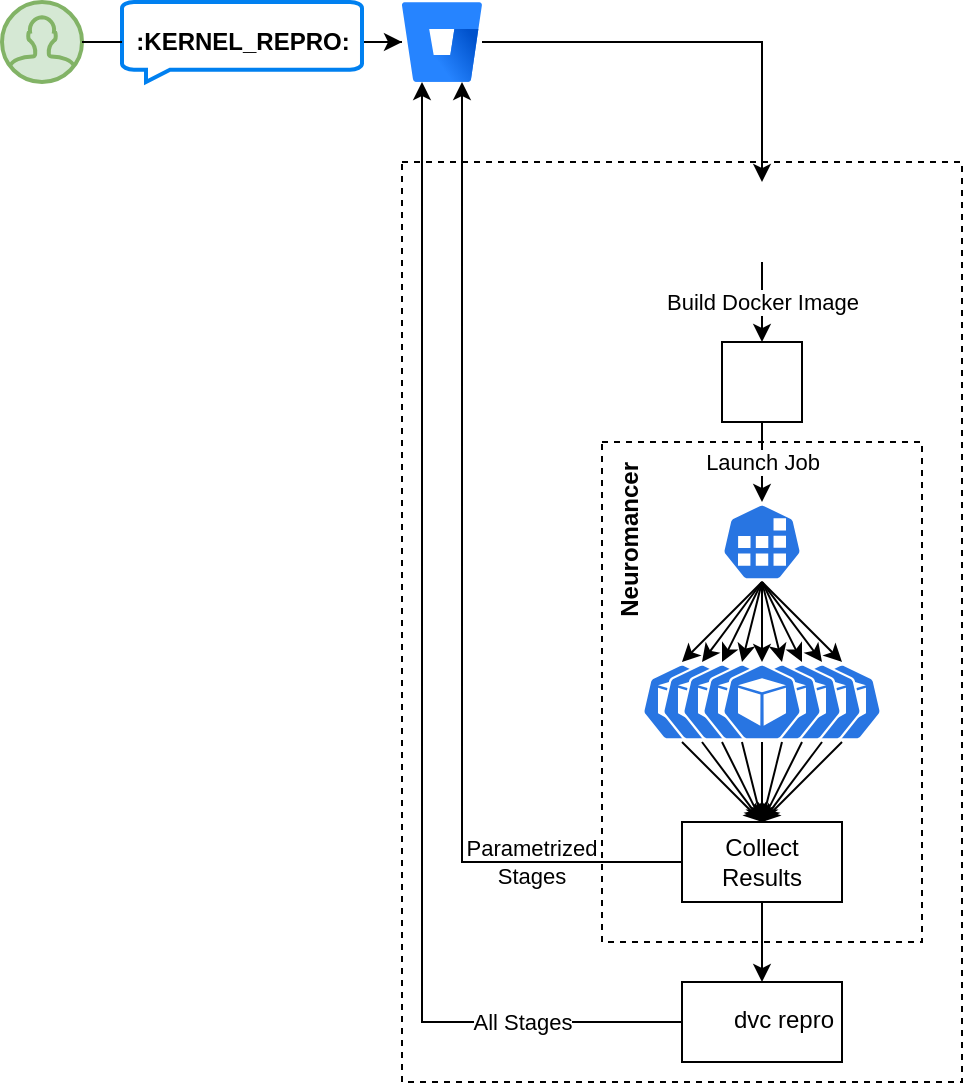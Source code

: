 <mxfile version="20.0.1" type="device"><diagram id="J_ZgjvcTm4TyHXBXZypK" name="Page-1"><mxGraphModel dx="2942" dy="1148" grid="1" gridSize="10" guides="1" tooltips="1" connect="1" arrows="1" fold="1" page="1" pageScale="1" pageWidth="850" pageHeight="1100" math="0" shadow="0"><root><mxCell id="0"/><mxCell id="1" parent="0"/><mxCell id="NNHLs5dYla6-VTbmi85N-1" value="" style="rounded=0;whiteSpace=wrap;html=1;dashed=1;" vertex="1" parent="1"><mxGeometry x="240" y="120" width="280" height="460" as="geometry"/></mxCell><mxCell id="NNHLs5dYla6-VTbmi85N-67" value="Neuromancer" style="rounded=0;whiteSpace=wrap;html=1;dashed=1;verticalAlign=top;labelPosition=center;verticalLabelPosition=middle;align=right;horizontal=0;fontStyle=1;spacingRight=8;" vertex="1" parent="1"><mxGeometry x="340" y="260" width="160" height="250" as="geometry"/></mxCell><mxCell id="NNHLs5dYla6-VTbmi85N-16" style="edgeStyle=orthogonalEdgeStyle;rounded=0;orthogonalLoop=1;jettySize=auto;html=1;exitX=1;exitY=0.5;exitDx=0;exitDy=0;entryX=0.5;entryY=0;entryDx=0;entryDy=0;" edge="1" parent="1" source="NNHLs5dYla6-VTbmi85N-2" target="NNHLs5dYla6-VTbmi85N-12"><mxGeometry relative="1" as="geometry"/></mxCell><mxCell id="NNHLs5dYla6-VTbmi85N-2" value="" style="image;image=img/lib/atlassian/Bitbucket_Logo.svg;" vertex="1" parent="1"><mxGeometry x="240" y="40" width="40" height="40" as="geometry"/></mxCell><mxCell id="NNHLs5dYla6-VTbmi85N-6" value="" style="edgeStyle=orthogonalEdgeStyle;rounded=0;orthogonalLoop=1;jettySize=auto;html=1;startArrow=none;" edge="1" parent="1" source="NNHLs5dYla6-VTbmi85N-7" target="NNHLs5dYla6-VTbmi85N-2"><mxGeometry relative="1" as="geometry"/></mxCell><mxCell id="NNHLs5dYla6-VTbmi85N-4" value="" style="html=1;verticalLabelPosition=bottom;align=center;labelBackgroundColor=#ffffff;verticalAlign=top;strokeWidth=2;strokeColor=#82b366;shadow=0;dashed=0;shape=mxgraph.ios7.icons.user;fillColor=#d5e8d4;" vertex="1" parent="1"><mxGeometry x="40" y="40" width="40" height="40" as="geometry"/></mxCell><mxCell id="NNHLs5dYla6-VTbmi85N-7" value=":KERNEL_REPRO:" style="html=1;verticalLabelPosition=middle;align=center;labelBackgroundColor=#ffffff;verticalAlign=middle;strokeWidth=2;strokeColor=#0080F0;shadow=0;dashed=0;shape=mxgraph.ios7.icons.message;gradientColor=none;flipH=1;labelPosition=center;fontStyle=1" vertex="1" parent="1"><mxGeometry x="100" y="40" width="120" height="40" as="geometry"/></mxCell><mxCell id="NNHLs5dYla6-VTbmi85N-8" value="" style="edgeStyle=orthogonalEdgeStyle;rounded=0;orthogonalLoop=1;jettySize=auto;html=1;endArrow=none;" edge="1" parent="1" source="NNHLs5dYla6-VTbmi85N-4" target="NNHLs5dYla6-VTbmi85N-7"><mxGeometry relative="1" as="geometry"><mxPoint x="80" y="60" as="sourcePoint"/><mxPoint x="240" y="60" as="targetPoint"/></mxGeometry></mxCell><mxCell id="NNHLs5dYla6-VTbmi85N-9" value="" style="sketch=0;html=1;dashed=0;whitespace=wrap;fillColor=#2875E2;strokeColor=#ffffff;points=[[0.005,0.63,0],[0.1,0.2,0],[0.9,0.2,0],[0.5,0,0],[0.995,0.63,0],[0.72,0.99,0],[0.5,1,0],[0.28,0.99,0]];shape=mxgraph.kubernetes.icon;prIcon=job;aspect=fixed;" vertex="1" parent="1"><mxGeometry x="400" y="290" width="40" height="40" as="geometry"/></mxCell><mxCell id="NNHLs5dYla6-VTbmi85N-50" value="Build Docker Image" style="edgeStyle=orthogonalEdgeStyle;rounded=0;orthogonalLoop=1;jettySize=auto;html=1;" edge="1" parent="1" source="NNHLs5dYla6-VTbmi85N-12" target="NNHLs5dYla6-VTbmi85N-17"><mxGeometry relative="1" as="geometry"/></mxCell><mxCell id="NNHLs5dYla6-VTbmi85N-12" value="" style="shape=image;imageAspect=0;aspect=fixed;verticalLabelPosition=bottom;verticalAlign=top;gradientColor=none;image=https://mirror.xmission.com/jenkins/art/jenkins-logo/headshot.svg;" vertex="1" parent="1"><mxGeometry x="400" y="130" width="40" height="40" as="geometry"/></mxCell><mxCell id="NNHLs5dYla6-VTbmi85N-51" value="Launch Job" style="edgeStyle=orthogonalEdgeStyle;rounded=0;orthogonalLoop=1;jettySize=auto;html=1;" edge="1" parent="1" source="NNHLs5dYla6-VTbmi85N-17" target="NNHLs5dYla6-VTbmi85N-9"><mxGeometry relative="1" as="geometry"/></mxCell><mxCell id="NNHLs5dYla6-VTbmi85N-17" value="" style="shape=image;html=1;verticalAlign=top;verticalLabelPosition=bottom;labelBackgroundColor=#ffffff;imageAspect=0;aspect=fixed;image=https://cdn1.iconfinder.com/data/icons/social-media-2106/24/social_media_social_media_logo_docker-128.png;gradientColor=none;imageBackground=none;imageBorder=default;" vertex="1" parent="1"><mxGeometry x="400" y="210" width="40" height="40" as="geometry"/></mxCell><mxCell id="NNHLs5dYla6-VTbmi85N-40" value="" style="endArrow=classic;html=1;rounded=0;exitX=0.5;exitY=1;exitDx=0;exitDy=0;exitPerimeter=0;entryX=0.5;entryY=0;entryDx=0;entryDy=0;entryPerimeter=0;" edge="1" parent="1" source="NNHLs5dYla6-VTbmi85N-9" target="NNHLs5dYla6-VTbmi85N-28"><mxGeometry width="50" height="50" relative="1" as="geometry"><mxPoint x="255" y="560" as="sourcePoint"/><mxPoint x="305" y="510" as="targetPoint"/></mxGeometry></mxCell><mxCell id="NNHLs5dYla6-VTbmi85N-41" value="" style="endArrow=classic;html=1;rounded=0;exitX=0.5;exitY=1;exitDx=0;exitDy=0;exitPerimeter=0;entryX=0.5;entryY=0;entryDx=0;entryDy=0;entryPerimeter=0;" edge="1" parent="1" source="NNHLs5dYla6-VTbmi85N-9" target="NNHLs5dYla6-VTbmi85N-30"><mxGeometry width="50" height="50" relative="1" as="geometry"><mxPoint x="255" y="560" as="sourcePoint"/><mxPoint x="305" y="510" as="targetPoint"/></mxGeometry></mxCell><mxCell id="NNHLs5dYla6-VTbmi85N-42" value="" style="endArrow=classic;html=1;rounded=0;exitX=0.5;exitY=1;exitDx=0;exitDy=0;exitPerimeter=0;entryX=0.5;entryY=0;entryDx=0;entryDy=0;entryPerimeter=0;" edge="1" parent="1" source="NNHLs5dYla6-VTbmi85N-9" target="NNHLs5dYla6-VTbmi85N-31"><mxGeometry width="50" height="50" relative="1" as="geometry"><mxPoint x="255" y="560" as="sourcePoint"/><mxPoint x="305" y="510" as="targetPoint"/></mxGeometry></mxCell><mxCell id="NNHLs5dYla6-VTbmi85N-43" value="" style="endArrow=classic;html=1;rounded=0;exitX=0.5;exitY=1;exitDx=0;exitDy=0;exitPerimeter=0;entryX=0.5;entryY=0;entryDx=0;entryDy=0;entryPerimeter=0;" edge="1" parent="1" source="NNHLs5dYla6-VTbmi85N-9" target="NNHLs5dYla6-VTbmi85N-32"><mxGeometry width="50" height="50" relative="1" as="geometry"><mxPoint x="255" y="560" as="sourcePoint"/><mxPoint x="305" y="510" as="targetPoint"/></mxGeometry></mxCell><mxCell id="NNHLs5dYla6-VTbmi85N-44" value="" style="endArrow=classic;html=1;rounded=0;exitX=0.5;exitY=1;exitDx=0;exitDy=0;exitPerimeter=0;entryX=0.5;entryY=0;entryDx=0;entryDy=0;entryPerimeter=0;" edge="1" parent="1" source="NNHLs5dYla6-VTbmi85N-9" target="NNHLs5dYla6-VTbmi85N-33"><mxGeometry width="50" height="50" relative="1" as="geometry"><mxPoint x="255" y="560" as="sourcePoint"/><mxPoint x="305" y="510" as="targetPoint"/></mxGeometry></mxCell><mxCell id="NNHLs5dYla6-VTbmi85N-45" value="" style="endArrow=classic;html=1;rounded=0;exitX=0.5;exitY=1;exitDx=0;exitDy=0;exitPerimeter=0;entryX=0.5;entryY=0;entryDx=0;entryDy=0;entryPerimeter=0;" edge="1" parent="1" source="NNHLs5dYla6-VTbmi85N-9" target="NNHLs5dYla6-VTbmi85N-37"><mxGeometry width="50" height="50" relative="1" as="geometry"><mxPoint x="255" y="560" as="sourcePoint"/><mxPoint x="305" y="510" as="targetPoint"/></mxGeometry></mxCell><mxCell id="NNHLs5dYla6-VTbmi85N-46" value="" style="endArrow=classic;html=1;rounded=0;exitX=0.5;exitY=1;exitDx=0;exitDy=0;exitPerimeter=0;entryX=0.5;entryY=0;entryDx=0;entryDy=0;entryPerimeter=0;" edge="1" parent="1" source="NNHLs5dYla6-VTbmi85N-9" target="NNHLs5dYla6-VTbmi85N-36"><mxGeometry width="50" height="50" relative="1" as="geometry"><mxPoint x="255" y="560" as="sourcePoint"/><mxPoint x="305" y="510" as="targetPoint"/></mxGeometry></mxCell><mxCell id="NNHLs5dYla6-VTbmi85N-47" value="" style="endArrow=classic;html=1;rounded=0;exitX=0.5;exitY=1;exitDx=0;exitDy=0;exitPerimeter=0;entryX=0.5;entryY=0;entryDx=0;entryDy=0;entryPerimeter=0;" edge="1" parent="1" source="NNHLs5dYla6-VTbmi85N-9" target="NNHLs5dYla6-VTbmi85N-35"><mxGeometry width="50" height="50" relative="1" as="geometry"><mxPoint x="255" y="560" as="sourcePoint"/><mxPoint x="305" y="510" as="targetPoint"/></mxGeometry></mxCell><mxCell id="NNHLs5dYla6-VTbmi85N-49" value="" style="endArrow=classic;html=1;rounded=0;exitX=0.5;exitY=1;exitDx=0;exitDy=0;exitPerimeter=0;entryX=0.5;entryY=0;entryDx=0;entryDy=0;entryPerimeter=0;" edge="1" parent="1" source="NNHLs5dYla6-VTbmi85N-9" target="NNHLs5dYla6-VTbmi85N-34"><mxGeometry width="50" height="50" relative="1" as="geometry"><mxPoint x="255" y="560" as="sourcePoint"/><mxPoint x="305" y="510" as="targetPoint"/></mxGeometry></mxCell><mxCell id="NNHLs5dYla6-VTbmi85N-28" value="" style="sketch=0;html=1;dashed=0;whitespace=wrap;fillColor=#2875E2;strokeColor=#ffffff;points=[[0.005,0.63,0],[0.1,0.2,0],[0.9,0.2,0],[0.5,0,0],[0.995,0.63,0],[0.72,0.99,0],[0.5,1,0],[0.28,0.99,0]];shape=mxgraph.kubernetes.icon;prIcon=pod;aspect=fixed;" vertex="1" parent="1"><mxGeometry x="360" y="370" width="40" height="40" as="geometry"/></mxCell><mxCell id="NNHLs5dYla6-VTbmi85N-30" value="" style="sketch=0;html=1;dashed=0;whitespace=wrap;fillColor=#2875E2;strokeColor=#ffffff;points=[[0.005,0.63,0],[0.1,0.2,0],[0.9,0.2,0],[0.5,0,0],[0.995,0.63,0],[0.72,0.99,0],[0.5,1,0],[0.28,0.99,0]];shape=mxgraph.kubernetes.icon;prIcon=pod;aspect=fixed;" vertex="1" parent="1"><mxGeometry x="370" y="370" width="40" height="40" as="geometry"/></mxCell><mxCell id="NNHLs5dYla6-VTbmi85N-31" value="" style="sketch=0;html=1;dashed=0;whitespace=wrap;fillColor=#2875E2;strokeColor=#ffffff;points=[[0.005,0.63,0],[0.1,0.2,0],[0.9,0.2,0],[0.5,0,0],[0.995,0.63,0],[0.72,0.99,0],[0.5,1,0],[0.28,0.99,0]];shape=mxgraph.kubernetes.icon;prIcon=pod;aspect=fixed;" vertex="1" parent="1"><mxGeometry x="380" y="370" width="40" height="40" as="geometry"/></mxCell><mxCell id="NNHLs5dYla6-VTbmi85N-32" value="" style="sketch=0;html=1;dashed=0;whitespace=wrap;fillColor=#2875E2;strokeColor=#ffffff;points=[[0.005,0.63,0],[0.1,0.2,0],[0.9,0.2,0],[0.5,0,0],[0.995,0.63,0],[0.72,0.99,0],[0.5,1,0],[0.28,0.99,0]];shape=mxgraph.kubernetes.icon;prIcon=pod;aspect=fixed;" vertex="1" parent="1"><mxGeometry x="390" y="370" width="40" height="40" as="geometry"/></mxCell><mxCell id="NNHLs5dYla6-VTbmi85N-34" value="" style="sketch=0;html=1;dashed=0;whitespace=wrap;fillColor=#2875E2;strokeColor=#ffffff;points=[[0.005,0.63,0],[0.1,0.2,0],[0.9,0.2,0],[0.5,0,0],[0.995,0.63,0],[0.72,0.99,0],[0.5,1,0],[0.28,0.99,0]];shape=mxgraph.kubernetes.icon;prIcon=pod;aspect=fixed;" vertex="1" parent="1"><mxGeometry x="440" y="370" width="40" height="40" as="geometry"/></mxCell><mxCell id="NNHLs5dYla6-VTbmi85N-35" value="" style="sketch=0;html=1;dashed=0;whitespace=wrap;fillColor=#2875E2;strokeColor=#ffffff;points=[[0.005,0.63,0],[0.1,0.2,0],[0.9,0.2,0],[0.5,0,0],[0.995,0.63,0],[0.72,0.99,0],[0.5,1,0],[0.28,0.99,0]];shape=mxgraph.kubernetes.icon;prIcon=pod;aspect=fixed;" vertex="1" parent="1"><mxGeometry x="430" y="370" width="40" height="40" as="geometry"/></mxCell><mxCell id="NNHLs5dYla6-VTbmi85N-36" value="" style="sketch=0;html=1;dashed=0;whitespace=wrap;fillColor=#2875E2;strokeColor=#ffffff;points=[[0.005,0.63,0],[0.1,0.2,0],[0.9,0.2,0],[0.5,0,0],[0.995,0.63,0],[0.72,0.99,0],[0.5,1,0],[0.28,0.99,0]];shape=mxgraph.kubernetes.icon;prIcon=pod;aspect=fixed;" vertex="1" parent="1"><mxGeometry x="420" y="370" width="40" height="40" as="geometry"/></mxCell><mxCell id="NNHLs5dYla6-VTbmi85N-37" value="" style="sketch=0;html=1;dashed=0;whitespace=wrap;fillColor=#2875E2;strokeColor=#ffffff;points=[[0.005,0.63,0],[0.1,0.2,0],[0.9,0.2,0],[0.5,0,0],[0.995,0.63,0],[0.72,0.99,0],[0.5,1,0],[0.28,0.99,0]];shape=mxgraph.kubernetes.icon;prIcon=pod;aspect=fixed;" vertex="1" parent="1"><mxGeometry x="410" y="370" width="40" height="40" as="geometry"/></mxCell><mxCell id="NNHLs5dYla6-VTbmi85N-33" value="" style="sketch=0;html=1;dashed=0;whitespace=wrap;fillColor=#2875E2;strokeColor=#ffffff;points=[[0.005,0.63,0],[0.1,0.2,0],[0.9,0.2,0],[0.5,0,0],[0.995,0.63,0],[0.72,0.99,0],[0.5,1,0],[0.28,0.99,0]];shape=mxgraph.kubernetes.icon;prIcon=pod;aspect=fixed;" vertex="1" parent="1"><mxGeometry x="400" y="370" width="40" height="40" as="geometry"/></mxCell><mxCell id="NNHLs5dYla6-VTbmi85N-54" value="" style="shape=image;html=1;verticalAlign=top;verticalLabelPosition=bottom;labelBackgroundColor=#ffffff;imageAspect=0;aspect=fixed;image=https://cdn1.iconfinder.com/data/icons/social-media-2106/24/social_media_social_media_logo_docker-128.png;gradientColor=none;" vertex="1" parent="1"><mxGeometry x="410" y="380" width="20" height="20" as="geometry"/></mxCell><mxCell id="NNHLs5dYla6-VTbmi85N-69" style="edgeStyle=orthogonalEdgeStyle;rounded=0;orthogonalLoop=1;jettySize=auto;html=1;" edge="1" parent="1" source="NNHLs5dYla6-VTbmi85N-55" target="NNHLs5dYla6-VTbmi85N-68"><mxGeometry relative="1" as="geometry"/></mxCell><mxCell id="NNHLs5dYla6-VTbmi85N-70" value="" style="edgeStyle=orthogonalEdgeStyle;rounded=0;orthogonalLoop=1;jettySize=auto;html=1;entryX=0.75;entryY=1;entryDx=0;entryDy=0;labelBackgroundColor=none;" edge="1" parent="1" source="NNHLs5dYla6-VTbmi85N-55" target="NNHLs5dYla6-VTbmi85N-2"><mxGeometry x="-0.72" relative="1" as="geometry"><mxPoint as="offset"/></mxGeometry></mxCell><mxCell id="NNHLs5dYla6-VTbmi85N-55" value="&lt;div&gt;Collect&lt;/div&gt;&lt;div&gt;Results&lt;/div&gt;" style="whiteSpace=wrap;html=1;gradientColor=none;" vertex="1" parent="1"><mxGeometry x="380" y="450" width="80" height="40" as="geometry"/></mxCell><mxCell id="NNHLs5dYla6-VTbmi85N-56" value="" style="endArrow=classic;html=1;rounded=0;exitX=0.5;exitY=1;exitDx=0;exitDy=0;exitPerimeter=0;entryX=0.5;entryY=0;entryDx=0;entryDy=0;" edge="1" parent="1" source="NNHLs5dYla6-VTbmi85N-34" target="NNHLs5dYla6-VTbmi85N-55"><mxGeometry width="50" height="50" relative="1" as="geometry"><mxPoint x="600" y="490" as="sourcePoint"/><mxPoint x="650" y="440" as="targetPoint"/></mxGeometry></mxCell><mxCell id="NNHLs5dYla6-VTbmi85N-57" value="" style="endArrow=classic;html=1;rounded=0;exitX=0.5;exitY=1;exitDx=0;exitDy=0;exitPerimeter=0;entryX=0.5;entryY=0;entryDx=0;entryDy=0;" edge="1" parent="1" source="NNHLs5dYla6-VTbmi85N-28" target="NNHLs5dYla6-VTbmi85N-55"><mxGeometry width="50" height="50" relative="1" as="geometry"><mxPoint x="600" y="490" as="sourcePoint"/><mxPoint x="650" y="440" as="targetPoint"/></mxGeometry></mxCell><mxCell id="NNHLs5dYla6-VTbmi85N-58" value="" style="endArrow=classic;html=1;rounded=0;exitX=0.5;exitY=1;exitDx=0;exitDy=0;exitPerimeter=0;entryX=0.5;entryY=0;entryDx=0;entryDy=0;" edge="1" parent="1" source="NNHLs5dYla6-VTbmi85N-30" target="NNHLs5dYla6-VTbmi85N-55"><mxGeometry width="50" height="50" relative="1" as="geometry"><mxPoint x="600" y="490" as="sourcePoint"/><mxPoint x="650" y="440" as="targetPoint"/></mxGeometry></mxCell><mxCell id="NNHLs5dYla6-VTbmi85N-60" value="" style="endArrow=classic;html=1;rounded=0;exitX=0.5;exitY=1;exitDx=0;exitDy=0;exitPerimeter=0;entryX=0.5;entryY=0;entryDx=0;entryDy=0;" edge="1" parent="1" source="NNHLs5dYla6-VTbmi85N-35" target="NNHLs5dYla6-VTbmi85N-55"><mxGeometry width="50" height="50" relative="1" as="geometry"><mxPoint x="600" y="490" as="sourcePoint"/><mxPoint x="650" y="440" as="targetPoint"/></mxGeometry></mxCell><mxCell id="NNHLs5dYla6-VTbmi85N-61" value="" style="endArrow=classic;html=1;rounded=0;exitX=0.5;exitY=1;exitDx=0;exitDy=0;exitPerimeter=0;entryX=0.5;entryY=0;entryDx=0;entryDy=0;" edge="1" parent="1" source="NNHLs5dYla6-VTbmi85N-31" target="NNHLs5dYla6-VTbmi85N-55"><mxGeometry width="50" height="50" relative="1" as="geometry"><mxPoint x="600" y="490" as="sourcePoint"/><mxPoint x="650" y="440" as="targetPoint"/></mxGeometry></mxCell><mxCell id="NNHLs5dYla6-VTbmi85N-62" value="" style="endArrow=classic;html=1;rounded=0;exitX=0.5;exitY=1;exitDx=0;exitDy=0;exitPerimeter=0;entryX=0.5;entryY=0;entryDx=0;entryDy=0;" edge="1" parent="1" source="NNHLs5dYla6-VTbmi85N-36" target="NNHLs5dYla6-VTbmi85N-55"><mxGeometry width="50" height="50" relative="1" as="geometry"><mxPoint x="600" y="490" as="sourcePoint"/><mxPoint x="650" y="440" as="targetPoint"/></mxGeometry></mxCell><mxCell id="NNHLs5dYla6-VTbmi85N-63" value="" style="endArrow=classic;html=1;rounded=0;exitX=0.5;exitY=1;exitDx=0;exitDy=0;exitPerimeter=0;entryX=0.5;entryY=0;entryDx=0;entryDy=0;" edge="1" parent="1" source="NNHLs5dYla6-VTbmi85N-32" target="NNHLs5dYla6-VTbmi85N-55"><mxGeometry width="50" height="50" relative="1" as="geometry"><mxPoint x="600" y="490" as="sourcePoint"/><mxPoint x="650" y="440" as="targetPoint"/></mxGeometry></mxCell><mxCell id="NNHLs5dYla6-VTbmi85N-64" value="" style="endArrow=classic;html=1;rounded=0;exitX=0.5;exitY=1;exitDx=0;exitDy=0;exitPerimeter=0;entryX=0.5;entryY=0;entryDx=0;entryDy=0;" edge="1" parent="1" source="NNHLs5dYla6-VTbmi85N-37" target="NNHLs5dYla6-VTbmi85N-55"><mxGeometry width="50" height="50" relative="1" as="geometry"><mxPoint x="600" y="490" as="sourcePoint"/><mxPoint x="650" y="440" as="targetPoint"/></mxGeometry></mxCell><mxCell id="NNHLs5dYla6-VTbmi85N-65" value="" style="endArrow=classic;html=1;rounded=0;exitX=0.5;exitY=1;exitDx=0;exitDy=0;exitPerimeter=0;entryX=0.5;entryY=0;entryDx=0;entryDy=0;" edge="1" parent="1" source="NNHLs5dYla6-VTbmi85N-33" target="NNHLs5dYla6-VTbmi85N-55"><mxGeometry width="50" height="50" relative="1" as="geometry"><mxPoint x="600" y="490" as="sourcePoint"/><mxPoint x="650" y="440" as="targetPoint"/></mxGeometry></mxCell><mxCell id="NNHLs5dYla6-VTbmi85N-75" value="&lt;div&gt;All Stages&lt;/div&gt;" style="edgeStyle=orthogonalEdgeStyle;rounded=0;orthogonalLoop=1;jettySize=auto;html=1;entryX=0.25;entryY=1;entryDx=0;entryDy=0;" edge="1" parent="1" source="NNHLs5dYla6-VTbmi85N-68" target="NNHLs5dYla6-VTbmi85N-2"><mxGeometry x="-0.733" relative="1" as="geometry"><mxPoint as="offset"/></mxGeometry></mxCell><mxCell id="NNHLs5dYla6-VTbmi85N-68" value="dvc repro" style="whiteSpace=wrap;html=1;gradientColor=none;verticalAlign=middle;spacingBottom=3;align=right;spacingRight=2;" vertex="1" parent="1"><mxGeometry x="380" y="530" width="80" height="40" as="geometry"/></mxCell><mxCell id="NNHLs5dYla6-VTbmi85N-74" value="" style="shape=image;html=1;verticalAlign=top;verticalLabelPosition=bottom;labelBackgroundColor=#ffffff;imageAspect=0;aspect=fixed;image=https://cdn1.iconfinder.com/data/icons/social-media-2106/24/social_media_social_media_logo_docker-128.png;gradientColor=none;" vertex="1" parent="1"><mxGeometry x="383" y="538" width="20" height="20" as="geometry"/></mxCell><mxCell id="NNHLs5dYla6-VTbmi85N-76" value="Parametrized&lt;div style=&quot;font-size: 11px;&quot;&gt;Stages&lt;/div&gt;" style="text;html=1;strokeColor=none;fillColor=none;align=center;verticalAlign=middle;whiteSpace=wrap;rounded=0;fontSize=11;" vertex="1" parent="1"><mxGeometry x="270" y="455" width="70" height="30" as="geometry"/></mxCell><mxCell id="NNHLs5dYla6-VTbmi85N-81" value="" style="shape=image;imageAspect=0;verticalLabelPosition=bottom;verticalAlign=top;fontSize=11;gradientColor=none;image=https://upload.wikimedia.org/wikipedia/labs/thumb/b/ba/Kubernetes-icon-color.svg/2110px-Kubernetes-icon-color.svg.png;aspect=fixed;" vertex="1" parent="1"><mxGeometry x="470" y="260" width="30" height="30" as="geometry"/></mxCell></root></mxGraphModel></diagram></mxfile>